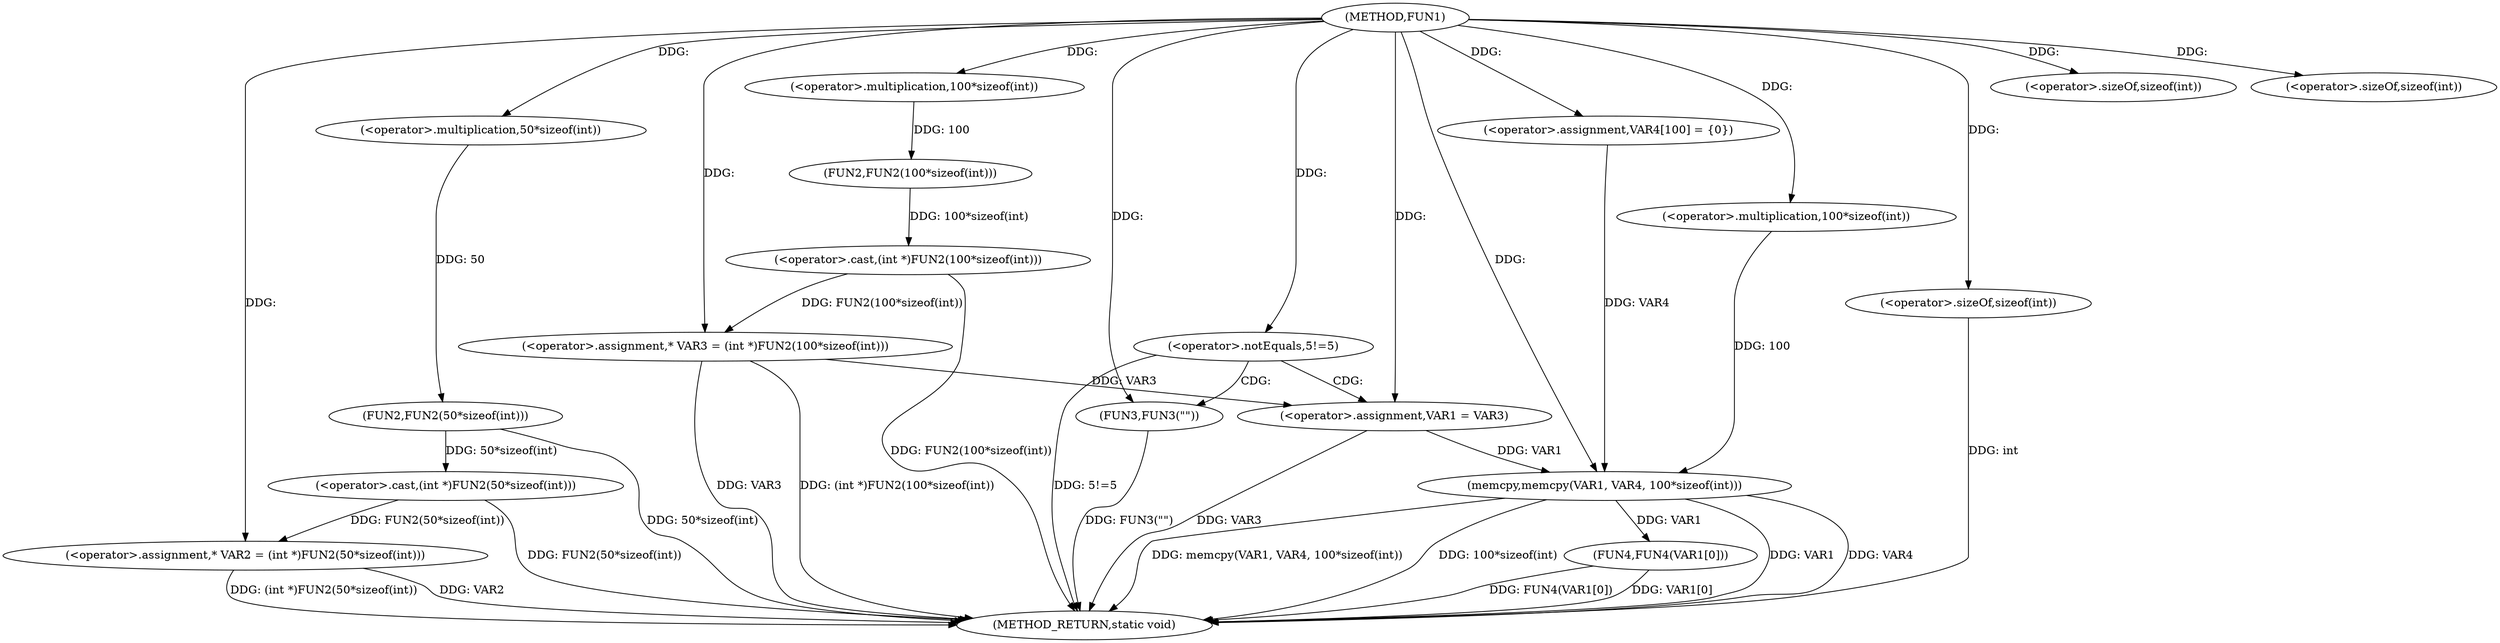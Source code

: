 digraph FUN1 {  
"1000100" [label = "(METHOD,FUN1)" ]
"1000150" [label = "(METHOD_RETURN,static void)" ]
"1000104" [label = "(<operator>.assignment,* VAR2 = (int *)FUN2(50*sizeof(int)))" ]
"1000106" [label = "(<operator>.cast,(int *)FUN2(50*sizeof(int)))" ]
"1000108" [label = "(FUN2,FUN2(50*sizeof(int)))" ]
"1000109" [label = "(<operator>.multiplication,50*sizeof(int))" ]
"1000111" [label = "(<operator>.sizeOf,sizeof(int))" ]
"1000114" [label = "(<operator>.assignment,* VAR3 = (int *)FUN2(100*sizeof(int)))" ]
"1000116" [label = "(<operator>.cast,(int *)FUN2(100*sizeof(int)))" ]
"1000118" [label = "(FUN2,FUN2(100*sizeof(int)))" ]
"1000119" [label = "(<operator>.multiplication,100*sizeof(int))" ]
"1000121" [label = "(<operator>.sizeOf,sizeof(int))" ]
"1000124" [label = "(<operator>.notEquals,5!=5)" ]
"1000128" [label = "(FUN3,FUN3(\"\"))" ]
"1000132" [label = "(<operator>.assignment,VAR1 = VAR3)" ]
"1000137" [label = "(<operator>.assignment,VAR4[100] = {0})" ]
"1000139" [label = "(memcpy,memcpy(VAR1, VAR4, 100*sizeof(int)))" ]
"1000142" [label = "(<operator>.multiplication,100*sizeof(int))" ]
"1000144" [label = "(<operator>.sizeOf,sizeof(int))" ]
"1000146" [label = "(FUN4,FUN4(VAR1[0]))" ]
  "1000139" -> "1000150"  [ label = "DDG: 100*sizeof(int)"] 
  "1000106" -> "1000150"  [ label = "DDG: FUN2(50*sizeof(int))"] 
  "1000104" -> "1000150"  [ label = "DDG: VAR2"] 
  "1000139" -> "1000150"  [ label = "DDG: VAR1"] 
  "1000114" -> "1000150"  [ label = "DDG: VAR3"] 
  "1000116" -> "1000150"  [ label = "DDG: FUN2(100*sizeof(int))"] 
  "1000144" -> "1000150"  [ label = "DDG: int"] 
  "1000128" -> "1000150"  [ label = "DDG: FUN3(\"\")"] 
  "1000146" -> "1000150"  [ label = "DDG: FUN4(VAR1[0])"] 
  "1000124" -> "1000150"  [ label = "DDG: 5!=5"] 
  "1000139" -> "1000150"  [ label = "DDG: VAR4"] 
  "1000139" -> "1000150"  [ label = "DDG: memcpy(VAR1, VAR4, 100*sizeof(int))"] 
  "1000132" -> "1000150"  [ label = "DDG: VAR3"] 
  "1000146" -> "1000150"  [ label = "DDG: VAR1[0]"] 
  "1000114" -> "1000150"  [ label = "DDG: (int *)FUN2(100*sizeof(int))"] 
  "1000104" -> "1000150"  [ label = "DDG: (int *)FUN2(50*sizeof(int))"] 
  "1000108" -> "1000150"  [ label = "DDG: 50*sizeof(int)"] 
  "1000106" -> "1000104"  [ label = "DDG: FUN2(50*sizeof(int))"] 
  "1000100" -> "1000104"  [ label = "DDG: "] 
  "1000108" -> "1000106"  [ label = "DDG: 50*sizeof(int)"] 
  "1000109" -> "1000108"  [ label = "DDG: 50"] 
  "1000100" -> "1000109"  [ label = "DDG: "] 
  "1000100" -> "1000111"  [ label = "DDG: "] 
  "1000116" -> "1000114"  [ label = "DDG: FUN2(100*sizeof(int))"] 
  "1000100" -> "1000114"  [ label = "DDG: "] 
  "1000118" -> "1000116"  [ label = "DDG: 100*sizeof(int)"] 
  "1000119" -> "1000118"  [ label = "DDG: 100"] 
  "1000100" -> "1000119"  [ label = "DDG: "] 
  "1000100" -> "1000121"  [ label = "DDG: "] 
  "1000100" -> "1000124"  [ label = "DDG: "] 
  "1000100" -> "1000128"  [ label = "DDG: "] 
  "1000114" -> "1000132"  [ label = "DDG: VAR3"] 
  "1000100" -> "1000132"  [ label = "DDG: "] 
  "1000100" -> "1000137"  [ label = "DDG: "] 
  "1000132" -> "1000139"  [ label = "DDG: VAR1"] 
  "1000100" -> "1000139"  [ label = "DDG: "] 
  "1000137" -> "1000139"  [ label = "DDG: VAR4"] 
  "1000142" -> "1000139"  [ label = "DDG: 100"] 
  "1000100" -> "1000142"  [ label = "DDG: "] 
  "1000100" -> "1000144"  [ label = "DDG: "] 
  "1000139" -> "1000146"  [ label = "DDG: VAR1"] 
  "1000124" -> "1000132"  [ label = "CDG: "] 
  "1000124" -> "1000128"  [ label = "CDG: "] 
}
